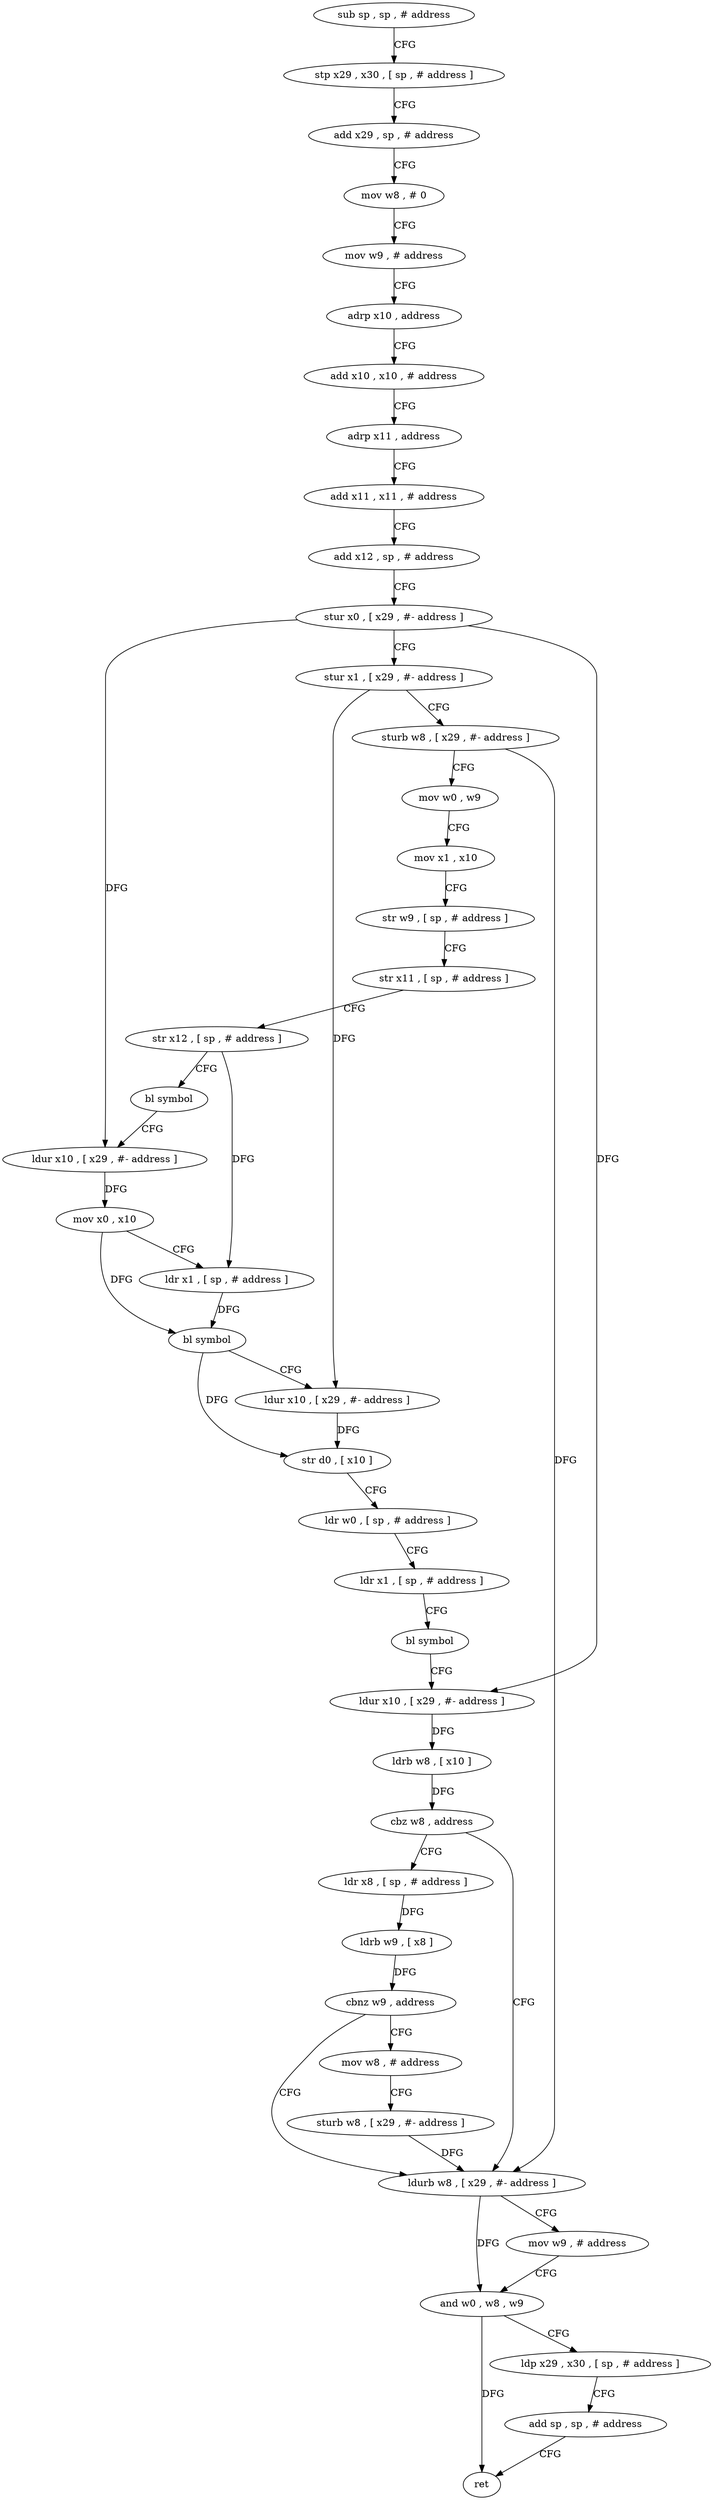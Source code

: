 digraph "func" {
"75636" [label = "sub sp , sp , # address" ]
"75640" [label = "stp x29 , x30 , [ sp , # address ]" ]
"75644" [label = "add x29 , sp , # address" ]
"75648" [label = "mov w8 , # 0" ]
"75652" [label = "mov w9 , # address" ]
"75656" [label = "adrp x10 , address" ]
"75660" [label = "add x10 , x10 , # address" ]
"75664" [label = "adrp x11 , address" ]
"75668" [label = "add x11 , x11 , # address" ]
"75672" [label = "add x12 , sp , # address" ]
"75676" [label = "stur x0 , [ x29 , #- address ]" ]
"75680" [label = "stur x1 , [ x29 , #- address ]" ]
"75684" [label = "sturb w8 , [ x29 , #- address ]" ]
"75688" [label = "mov w0 , w9" ]
"75692" [label = "mov x1 , x10" ]
"75696" [label = "str w9 , [ sp , # address ]" ]
"75700" [label = "str x11 , [ sp , # address ]" ]
"75704" [label = "str x12 , [ sp , # address ]" ]
"75708" [label = "bl symbol" ]
"75712" [label = "ldur x10 , [ x29 , #- address ]" ]
"75716" [label = "mov x0 , x10" ]
"75720" [label = "ldr x1 , [ sp , # address ]" ]
"75724" [label = "bl symbol" ]
"75728" [label = "ldur x10 , [ x29 , #- address ]" ]
"75732" [label = "str d0 , [ x10 ]" ]
"75736" [label = "ldr w0 , [ sp , # address ]" ]
"75740" [label = "ldr x1 , [ sp , # address ]" ]
"75744" [label = "bl symbol" ]
"75748" [label = "ldur x10 , [ x29 , #- address ]" ]
"75752" [label = "ldrb w8 , [ x10 ]" ]
"75756" [label = "cbz w8 , address" ]
"75780" [label = "ldurb w8 , [ x29 , #- address ]" ]
"75760" [label = "ldr x8 , [ sp , # address ]" ]
"75784" [label = "mov w9 , # address" ]
"75788" [label = "and w0 , w8 , w9" ]
"75792" [label = "ldp x29 , x30 , [ sp , # address ]" ]
"75796" [label = "add sp , sp , # address" ]
"75800" [label = "ret" ]
"75764" [label = "ldrb w9 , [ x8 ]" ]
"75768" [label = "cbnz w9 , address" ]
"75772" [label = "mov w8 , # address" ]
"75776" [label = "sturb w8 , [ x29 , #- address ]" ]
"75636" -> "75640" [ label = "CFG" ]
"75640" -> "75644" [ label = "CFG" ]
"75644" -> "75648" [ label = "CFG" ]
"75648" -> "75652" [ label = "CFG" ]
"75652" -> "75656" [ label = "CFG" ]
"75656" -> "75660" [ label = "CFG" ]
"75660" -> "75664" [ label = "CFG" ]
"75664" -> "75668" [ label = "CFG" ]
"75668" -> "75672" [ label = "CFG" ]
"75672" -> "75676" [ label = "CFG" ]
"75676" -> "75680" [ label = "CFG" ]
"75676" -> "75712" [ label = "DFG" ]
"75676" -> "75748" [ label = "DFG" ]
"75680" -> "75684" [ label = "CFG" ]
"75680" -> "75728" [ label = "DFG" ]
"75684" -> "75688" [ label = "CFG" ]
"75684" -> "75780" [ label = "DFG" ]
"75688" -> "75692" [ label = "CFG" ]
"75692" -> "75696" [ label = "CFG" ]
"75696" -> "75700" [ label = "CFG" ]
"75700" -> "75704" [ label = "CFG" ]
"75704" -> "75708" [ label = "CFG" ]
"75704" -> "75720" [ label = "DFG" ]
"75708" -> "75712" [ label = "CFG" ]
"75712" -> "75716" [ label = "DFG" ]
"75716" -> "75720" [ label = "CFG" ]
"75716" -> "75724" [ label = "DFG" ]
"75720" -> "75724" [ label = "DFG" ]
"75724" -> "75728" [ label = "CFG" ]
"75724" -> "75732" [ label = "DFG" ]
"75728" -> "75732" [ label = "DFG" ]
"75732" -> "75736" [ label = "CFG" ]
"75736" -> "75740" [ label = "CFG" ]
"75740" -> "75744" [ label = "CFG" ]
"75744" -> "75748" [ label = "CFG" ]
"75748" -> "75752" [ label = "DFG" ]
"75752" -> "75756" [ label = "DFG" ]
"75756" -> "75780" [ label = "CFG" ]
"75756" -> "75760" [ label = "CFG" ]
"75780" -> "75784" [ label = "CFG" ]
"75780" -> "75788" [ label = "DFG" ]
"75760" -> "75764" [ label = "DFG" ]
"75784" -> "75788" [ label = "CFG" ]
"75788" -> "75792" [ label = "CFG" ]
"75788" -> "75800" [ label = "DFG" ]
"75792" -> "75796" [ label = "CFG" ]
"75796" -> "75800" [ label = "CFG" ]
"75764" -> "75768" [ label = "DFG" ]
"75768" -> "75780" [ label = "CFG" ]
"75768" -> "75772" [ label = "CFG" ]
"75772" -> "75776" [ label = "CFG" ]
"75776" -> "75780" [ label = "DFG" ]
}
